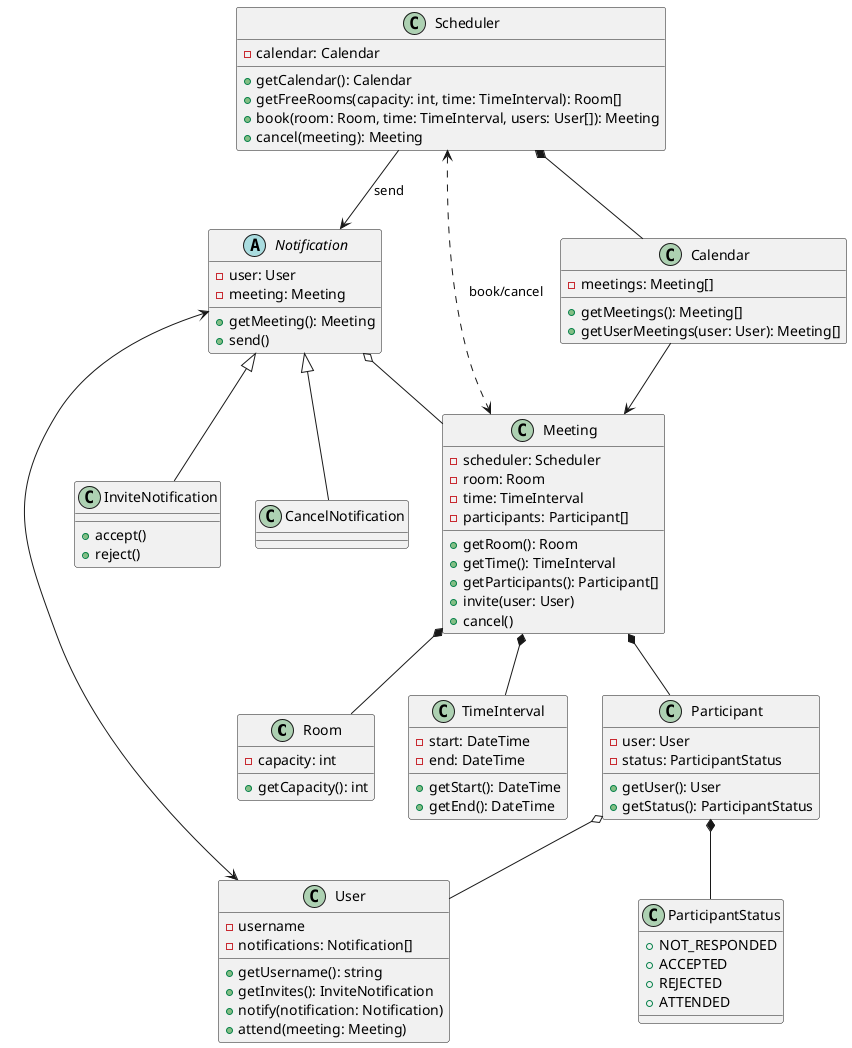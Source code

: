 @startuml
class Room {
    - capacity: int
    + getCapacity(): int
}

class TimeInterval {
    - start: DateTime
    - end: DateTime
    + getStart(): DateTime
    + getEnd(): DateTime
}

abstract class Notification {
    - user: User
    - meeting: Meeting
    + getMeeting(): Meeting
    + send()
}
Notification <--> User
Notification o-- Meeting

class InviteNotification extends Notification {
    + accept()
    + reject()
}

class CancelNotification extends Notification {
}

class User {
    - username
    - notifications: Notification[]
    + getUsername(): string
    + getInvites(): InviteNotification
    + notify(notification: Notification)
    + attend(meeting: Meeting)
}

class ParticipantStatus {
    + NOT_RESPONDED
    + ACCEPTED
    + REJECTED
    + ATTENDED
}

class Participant {
    - user: User
    - status: ParticipantStatus
    + getUser(): User
    + getStatus(): ParticipantStatus
}
Participant o-- User
Participant *-- ParticipantStatus

class Meeting {
    - scheduler: Scheduler
    - room: Room
    - time: TimeInterval
    - participants: Participant[]
    + getRoom(): Room
    + getTime(): TimeInterval
    + getParticipants(): Participant[]
    + invite(user: User)
    + cancel()
}
Meeting *-- Room
Meeting *-- TimeInterval
Meeting *-- Participant

class Calendar {
    - meetings: Meeting[]
    + getMeetings(): Meeting[]
    + getUserMeetings(user: User): Meeting[]
}
Calendar --> Meeting

class Scheduler {
    - calendar: Calendar
    + getCalendar(): Calendar
    + getFreeRooms(capacity: int, time: TimeInterval): Room[]
    + book(room: Room, time: TimeInterval, users: User[]): Meeting
    + cancel(meeting): Meeting
}
Scheduler *-- Calendar
Scheduler --> Notification: send
Scheduler <..> Meeting: book/cancel

@enduml
